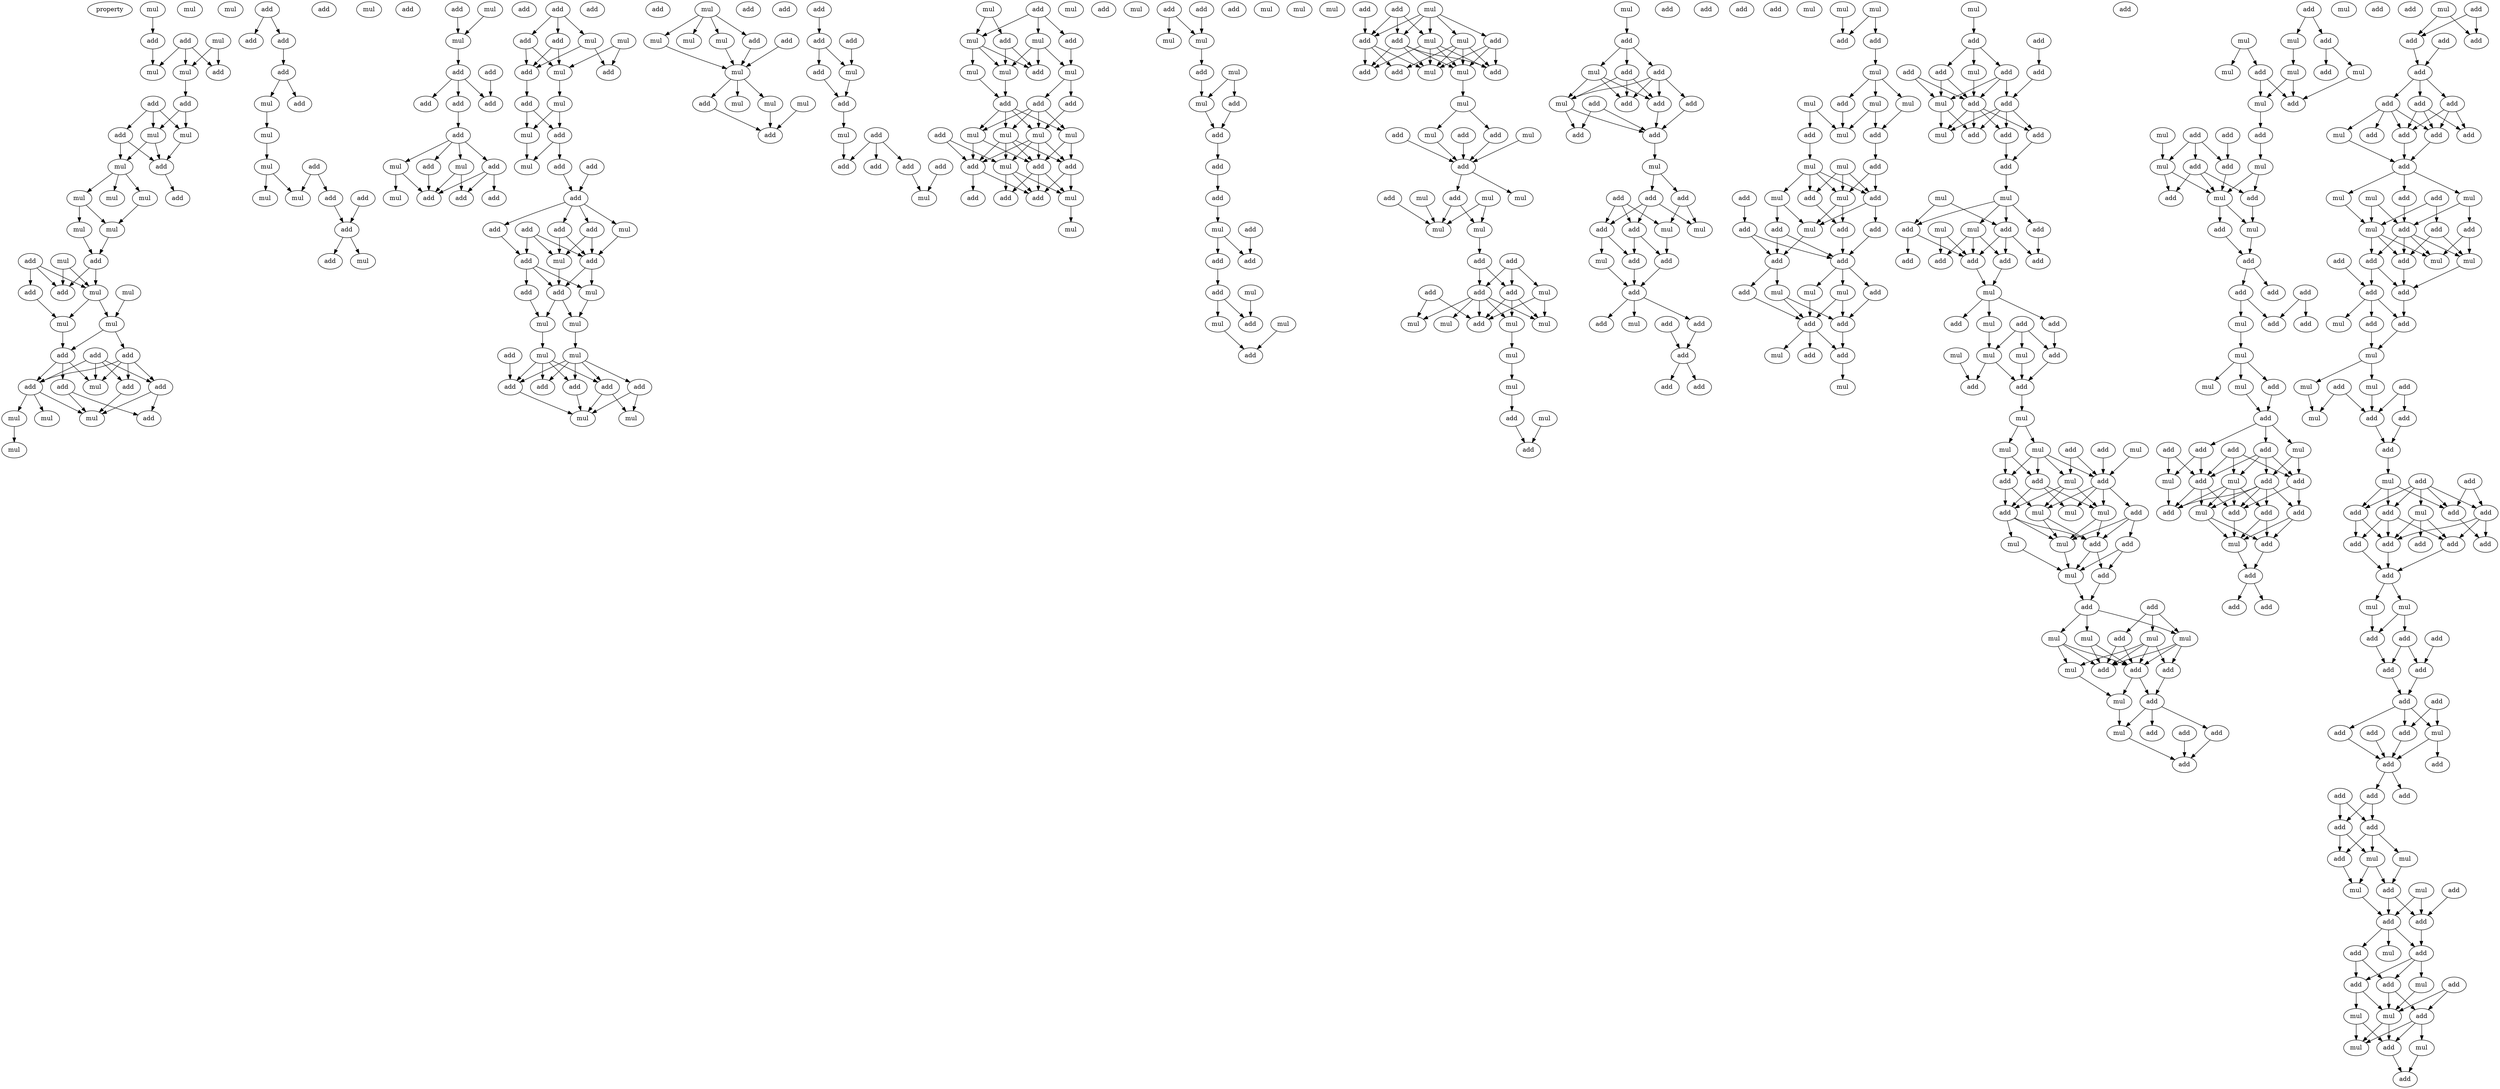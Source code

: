 digraph {
    node [fontcolor=black]
    property [mul=2,lf=1.1]
    0 [ label = mul ];
    1 [ label = mul ];
    2 [ label = add ];
    3 [ label = add ];
    4 [ label = mul ];
    5 [ label = mul ];
    6 [ label = add ];
    7 [ label = add ];
    8 [ label = add ];
    9 [ label = add ];
    10 [ label = mul ];
    11 [ label = mul ];
    12 [ label = mul ];
    13 [ label = add ];
    14 [ label = mul ];
    15 [ label = mul ];
    16 [ label = mul ];
    17 [ label = add ];
    18 [ label = mul ];
    19 [ label = mul ];
    20 [ label = mul ];
    21 [ label = mul ];
    22 [ label = add ];
    23 [ label = add ];
    24 [ label = mul ];
    25 [ label = add ];
    26 [ label = mul ];
    27 [ label = mul ];
    28 [ label = add ];
    29 [ label = mul ];
    30 [ label = mul ];
    31 [ label = add ];
    32 [ label = add ];
    33 [ label = add ];
    34 [ label = add ];
    35 [ label = add ];
    36 [ label = add ];
    37 [ label = mul ];
    38 [ label = add ];
    39 [ label = mul ];
    40 [ label = mul ];
    41 [ label = mul ];
    42 [ label = add ];
    43 [ label = mul ];
    44 [ label = add ];
    45 [ label = add ];
    46 [ label = add ];
    47 [ label = add ];
    48 [ label = add ];
    49 [ label = mul ];
    50 [ label = add ];
    51 [ label = mul ];
    52 [ label = mul ];
    53 [ label = add ];
    54 [ label = mul ];
    55 [ label = mul ];
    56 [ label = add ];
    57 [ label = add ];
    58 [ label = mul ];
    59 [ label = add ];
    60 [ label = add ];
    61 [ label = add ];
    62 [ label = add ];
    63 [ label = mul ];
    64 [ label = add ];
    65 [ label = mul ];
    66 [ label = mul ];
    67 [ label = add ];
    68 [ label = add ];
    69 [ label = add ];
    70 [ label = add ];
    71 [ label = add ];
    72 [ label = add ];
    73 [ label = mul ];
    74 [ label = mul ];
    75 [ label = add ];
    76 [ label = add ];
    77 [ label = mul ];
    78 [ label = add ];
    79 [ label = add ];
    80 [ label = add ];
    81 [ label = add ];
    82 [ label = add ];
    83 [ label = mul ];
    84 [ label = add ];
    85 [ label = mul ];
    86 [ label = mul ];
    87 [ label = add ];
    88 [ label = add ];
    89 [ label = add ];
    90 [ label = mul ];
    91 [ label = mul ];
    92 [ label = add ];
    93 [ label = add ];
    94 [ label = add ];
    95 [ label = mul ];
    96 [ label = add ];
    97 [ label = add ];
    98 [ label = add ];
    99 [ label = add ];
    100 [ label = add ];
    101 [ label = mul ];
    102 [ label = add ];
    103 [ label = mul ];
    104 [ label = add ];
    105 [ label = add ];
    106 [ label = mul ];
    107 [ label = add ];
    108 [ label = add ];
    109 [ label = mul ];
    110 [ label = mul ];
    111 [ label = add ];
    112 [ label = mul ];
    113 [ label = mul ];
    114 [ label = add ];
    115 [ label = add ];
    116 [ label = add ];
    117 [ label = add ];
    118 [ label = add ];
    119 [ label = mul ];
    120 [ label = add ];
    121 [ label = mul ];
    122 [ label = mul ];
    123 [ label = mul ];
    124 [ label = mul ];
    125 [ label = mul ];
    126 [ label = add ];
    127 [ label = add ];
    128 [ label = mul ];
    129 [ label = add ];
    130 [ label = mul ];
    131 [ label = mul ];
    132 [ label = mul ];
    133 [ label = add ];
    134 [ label = add ];
    135 [ label = add ];
    136 [ label = add ];
    137 [ label = add ];
    138 [ label = add ];
    139 [ label = add ];
    140 [ label = mul ];
    141 [ label = add ];
    142 [ label = mul ];
    143 [ label = add ];
    144 [ label = add ];
    145 [ label = add ];
    146 [ label = add ];
    147 [ label = add ];
    148 [ label = mul ];
    149 [ label = mul ];
    150 [ label = mul ];
    151 [ label = add ];
    152 [ label = add ];
    153 [ label = mul ];
    154 [ label = mul ];
    155 [ label = add ];
    156 [ label = add ];
    157 [ label = mul ];
    158 [ label = add ];
    159 [ label = mul ];
    160 [ label = mul ];
    161 [ label = add ];
    162 [ label = add ];
    163 [ label = add ];
    164 [ label = mul ];
    165 [ label = mul ];
    166 [ label = mul ];
    167 [ label = mul ];
    168 [ label = add ];
    169 [ label = add ];
    170 [ label = add ];
    171 [ label = mul ];
    172 [ label = add ];
    173 [ label = add ];
    174 [ label = add ];
    175 [ label = mul ];
    176 [ label = add ];
    177 [ label = mul ];
    178 [ label = mul ];
    179 [ label = add ];
    180 [ label = add ];
    181 [ label = mul ];
    182 [ label = mul ];
    183 [ label = add ];
    184 [ label = mul ];
    185 [ label = add ];
    186 [ label = mul ];
    187 [ label = add ];
    188 [ label = add ];
    189 [ label = mul ];
    190 [ label = add ];
    191 [ label = add ];
    192 [ label = mul ];
    193 [ label = mul ];
    194 [ label = add ];
    195 [ label = add ];
    196 [ label = add ];
    197 [ label = mul ];
    198 [ label = add ];
    199 [ label = mul ];
    200 [ label = mul ];
    201 [ label = mul ];
    202 [ label = add ];
    203 [ label = add ];
    204 [ label = mul ];
    205 [ label = add ];
    206 [ label = add ];
    207 [ label = add ];
    208 [ label = add ];
    209 [ label = add ];
    210 [ label = mul ];
    211 [ label = mul ];
    212 [ label = add ];
    213 [ label = mul ];
    214 [ label = add ];
    215 [ label = add ];
    216 [ label = mul ];
    217 [ label = mul ];
    218 [ label = add ];
    219 [ label = add ];
    220 [ label = add ];
    221 [ label = mul ];
    222 [ label = mul ];
    223 [ label = add ];
    224 [ label = mul ];
    225 [ label = mul ];
    226 [ label = add ];
    227 [ label = mul ];
    228 [ label = add ];
    229 [ label = mul ];
    230 [ label = mul ];
    231 [ label = add ];
    232 [ label = add ];
    233 [ label = add ];
    234 [ label = add ];
    235 [ label = add ];
    236 [ label = mul ];
    237 [ label = mul ];
    238 [ label = add ];
    239 [ label = mul ];
    240 [ label = mul ];
    241 [ label = mul ];
    242 [ label = mul ];
    243 [ label = mul ];
    244 [ label = add ];
    245 [ label = mul ];
    246 [ label = mul ];
    247 [ label = add ];
    248 [ label = add ];
    249 [ label = mul ];
    250 [ label = add ];
    251 [ label = add ];
    252 [ label = add ];
    253 [ label = mul ];
    254 [ label = add ];
    255 [ label = add ];
    256 [ label = add ];
    257 [ label = add ];
    258 [ label = add ];
    259 [ label = add ];
    260 [ label = mul ];
    261 [ label = add ];
    262 [ label = add ];
    263 [ label = add ];
    264 [ label = add ];
    265 [ label = mul ];
    266 [ label = add ];
    267 [ label = mul ];
    268 [ label = mul ];
    269 [ label = add ];
    270 [ label = add ];
    271 [ label = add ];
    272 [ label = mul ];
    273 [ label = add ];
    274 [ label = add ];
    275 [ label = add ];
    276 [ label = add ];
    277 [ label = add ];
    278 [ label = add ];
    279 [ label = add ];
    280 [ label = add ];
    281 [ label = add ];
    282 [ label = mul ];
    283 [ label = mul ];
    284 [ label = mul ];
    285 [ label = add ];
    286 [ label = add ];
    287 [ label = mul ];
    288 [ label = mul ];
    289 [ label = mul ];
    290 [ label = mul ];
    291 [ label = add ];
    292 [ label = mul ];
    293 [ label = add ];
    294 [ label = add ];
    295 [ label = mul ];
    296 [ label = mul ];
    297 [ label = add ];
    298 [ label = mul ];
    299 [ label = mul ];
    300 [ label = add ];
    301 [ label = add ];
    302 [ label = add ];
    303 [ label = add ];
    304 [ label = add ];
    305 [ label = add ];
    306 [ label = mul ];
    307 [ label = add ];
    308 [ label = add ];
    309 [ label = add ];
    310 [ label = add ];
    311 [ label = mul ];
    312 [ label = mul ];
    313 [ label = mul ];
    314 [ label = add ];
    315 [ label = add ];
    316 [ label = add ];
    317 [ label = add ];
    318 [ label = mul ];
    319 [ label = mul ];
    320 [ label = add ];
    321 [ label = mul ];
    322 [ label = add ];
    323 [ label = add ];
    324 [ label = mul ];
    325 [ label = add ];
    326 [ label = add ];
    327 [ label = add ];
    328 [ label = add ];
    329 [ label = add ];
    330 [ label = add ];
    331 [ label = mul ];
    332 [ label = add ];
    333 [ label = add ];
    334 [ label = add ];
    335 [ label = mul ];
    336 [ label = add ];
    337 [ label = mul ];
    338 [ label = mul ];
    339 [ label = mul ];
    340 [ label = add ];
    341 [ label = add ];
    342 [ label = mul ];
    343 [ label = add ];
    344 [ label = add ];
    345 [ label = add ];
    346 [ label = add ];
    347 [ label = add ];
    348 [ label = add ];
    349 [ label = mul ];
    350 [ label = mul ];
    351 [ label = add ];
    352 [ label = add ];
    353 [ label = add ];
    354 [ label = add ];
    355 [ label = mul ];
    356 [ label = add ];
    357 [ label = mul ];
    358 [ label = mul ];
    359 [ label = add ];
    360 [ label = add ];
    361 [ label = mul ];
    362 [ label = add ];
    363 [ label = mul ];
    364 [ label = add ];
    365 [ label = mul ];
    366 [ label = mul ];
    367 [ label = add ];
    368 [ label = add ];
    369 [ label = add ];
    370 [ label = mul ];
    371 [ label = mul ];
    372 [ label = add ];
    373 [ label = add ];
    374 [ label = mul ];
    375 [ label = mul ];
    376 [ label = add ];
    377 [ label = add ];
    378 [ label = mul ];
    379 [ label = mul ];
    380 [ label = mul ];
    381 [ label = add ];
    382 [ label = add ];
    383 [ label = add ];
    384 [ label = mul ];
    385 [ label = add ];
    386 [ label = mul ];
    387 [ label = mul ];
    388 [ label = mul ];
    389 [ label = mul ];
    390 [ label = add ];
    391 [ label = add ];
    392 [ label = add ];
    393 [ label = add ];
    394 [ label = mul ];
    395 [ label = add ];
    396 [ label = mul ];
    397 [ label = add ];
    398 [ label = add ];
    399 [ label = add ];
    400 [ label = add ];
    401 [ label = mul ];
    402 [ label = mul ];
    403 [ label = add ];
    404 [ label = mul ];
    405 [ label = mul ];
    406 [ label = mul ];
    407 [ label = add ];
    408 [ label = add ];
    409 [ label = add ];
    410 [ label = mul ];
    411 [ label = add ];
    412 [ label = add ];
    413 [ label = add ];
    414 [ label = mul ];
    415 [ label = add ];
    416 [ label = mul ];
    417 [ label = mul ];
    418 [ label = add ];
    419 [ label = mul ];
    420 [ label = add ];
    421 [ label = add ];
    422 [ label = add ];
    423 [ label = mul ];
    424 [ label = add ];
    425 [ label = add ];
    426 [ label = add ];
    427 [ label = mul ];
    428 [ label = add ];
    429 [ label = mul ];
    430 [ label = add ];
    431 [ label = add ];
    432 [ label = mul ];
    433 [ label = add ];
    434 [ label = mul ];
    435 [ label = add ];
    436 [ label = mul ];
    437 [ label = add ];
    438 [ label = add ];
    439 [ label = add ];
    440 [ label = add ];
    441 [ label = add ];
    442 [ label = add ];
    443 [ label = mul ];
    444 [ label = mul ];
    445 [ label = add ];
    446 [ label = add ];
    447 [ label = mul ];
    448 [ label = add ];
    449 [ label = add ];
    450 [ label = add ];
    451 [ label = add ];
    452 [ label = mul ];
    453 [ label = add ];
    454 [ label = mul ];
    455 [ label = add ];
    456 [ label = add ];
    457 [ label = add ];
    458 [ label = add ];
    459 [ label = mul ];
    460 [ label = add ];
    461 [ label = add ];
    462 [ label = add ];
    463 [ label = add ];
    464 [ label = add ];
    465 [ label = add ];
    466 [ label = add ];
    467 [ label = add ];
    468 [ label = mul ];
    469 [ label = add ];
    470 [ label = add ];
    471 [ label = add ];
    472 [ label = add ];
    473 [ label = add ];
    474 [ label = add ];
    475 [ label = mul ];
    476 [ label = add ];
    477 [ label = mul ];
    478 [ label = mul ];
    479 [ label = add ];
    480 [ label = mul ];
    481 [ label = add ];
    482 [ label = add ];
    483 [ label = add ];
    484 [ label = mul ];
    485 [ label = add ];
    486 [ label = mul ];
    487 [ label = add ];
    488 [ label = add ];
    489 [ label = add ];
    490 [ label = add ];
    491 [ label = add ];
    492 [ label = mul ];
    493 [ label = mul ];
    494 [ label = mul ];
    495 [ label = add ];
    496 [ label = mul ];
    497 [ label = add ];
    498 [ label = add ];
    499 [ label = mul ];
    500 [ label = add ];
    501 [ label = add ];
    502 [ label = add ];
    503 [ label = add ];
    504 [ label = mul ];
    505 [ label = add ];
    506 [ label = mul ];
    507 [ label = add ];
    508 [ label = add ];
    509 [ label = add ];
    510 [ label = add ];
    511 [ label = add ];
    512 [ label = add ];
    513 [ label = add ];
    514 [ label = add ];
    515 [ label = add ];
    516 [ label = mul ];
    517 [ label = mul ];
    518 [ label = add ];
    519 [ label = add ];
    520 [ label = add ];
    521 [ label = add ];
    522 [ label = add ];
    523 [ label = add ];
    524 [ label = add ];
    525 [ label = add ];
    526 [ label = add ];
    527 [ label = add ];
    528 [ label = mul ];
    529 [ label = add ];
    530 [ label = add ];
    531 [ label = add ];
    532 [ label = add ];
    533 [ label = add ];
    534 [ label = add ];
    535 [ label = add ];
    536 [ label = mul ];
    537 [ label = add ];
    538 [ label = mul ];
    539 [ label = mul ];
    540 [ label = add ];
    541 [ label = mul ];
    542 [ label = add ];
    543 [ label = add ];
    544 [ label = add ];
    545 [ label = add ];
    546 [ label = add ];
    547 [ label = mul ];
    548 [ label = add ];
    549 [ label = mul ];
    550 [ label = add ];
    551 [ label = add ];
    552 [ label = mul ];
    553 [ label = add ];
    554 [ label = mul ];
    555 [ label = mul ];
    556 [ label = add ];
    557 [ label = mul ];
    558 [ label = add ];
    0 -> 3 [ name = 0 ];
    1 -> 4 [ name = 1 ];
    1 -> 6 [ name = 2 ];
    2 -> 4 [ name = 3 ];
    2 -> 5 [ name = 4 ];
    2 -> 6 [ name = 5 ];
    3 -> 5 [ name = 6 ];
    4 -> 7 [ name = 7 ];
    7 -> 10 [ name = 8 ];
    7 -> 11 [ name = 9 ];
    8 -> 9 [ name = 10 ];
    8 -> 10 [ name = 11 ];
    8 -> 11 [ name = 12 ];
    9 -> 13 [ name = 13 ];
    9 -> 14 [ name = 14 ];
    10 -> 13 [ name = 15 ];
    11 -> 13 [ name = 16 ];
    11 -> 14 [ name = 17 ];
    13 -> 17 [ name = 18 ];
    14 -> 16 [ name = 19 ];
    14 -> 18 [ name = 20 ];
    14 -> 19 [ name = 21 ];
    16 -> 20 [ name = 22 ];
    19 -> 20 [ name = 23 ];
    19 -> 21 [ name = 24 ];
    20 -> 23 [ name = 25 ];
    21 -> 23 [ name = 26 ];
    22 -> 25 [ name = 27 ];
    22 -> 27 [ name = 28 ];
    22 -> 28 [ name = 29 ];
    23 -> 25 [ name = 30 ];
    23 -> 27 [ name = 31 ];
    24 -> 25 [ name = 32 ];
    24 -> 27 [ name = 33 ];
    26 -> 29 [ name = 34 ];
    27 -> 29 [ name = 35 ];
    27 -> 30 [ name = 36 ];
    28 -> 30 [ name = 37 ];
    29 -> 32 [ name = 38 ];
    29 -> 33 [ name = 39 ];
    30 -> 32 [ name = 40 ];
    31 -> 35 [ name = 41 ];
    31 -> 36 [ name = 42 ];
    31 -> 37 [ name = 43 ];
    31 -> 38 [ name = 44 ];
    32 -> 34 [ name = 45 ];
    32 -> 36 [ name = 46 ];
    32 -> 37 [ name = 47 ];
    33 -> 35 [ name = 48 ];
    33 -> 36 [ name = 49 ];
    33 -> 37 [ name = 50 ];
    33 -> 38 [ name = 51 ];
    34 -> 40 [ name = 52 ];
    34 -> 42 [ name = 53 ];
    35 -> 40 [ name = 54 ];
    35 -> 42 [ name = 55 ];
    36 -> 39 [ name = 56 ];
    36 -> 40 [ name = 57 ];
    36 -> 41 [ name = 58 ];
    38 -> 40 [ name = 59 ];
    41 -> 43 [ name = 60 ];
    44 -> 45 [ name = 61 ];
    44 -> 46 [ name = 62 ];
    46 -> 47 [ name = 63 ];
    47 -> 49 [ name = 64 ];
    47 -> 50 [ name = 65 ];
    49 -> 51 [ name = 66 ];
    51 -> 54 [ name = 67 ];
    53 -> 55 [ name = 68 ];
    53 -> 57 [ name = 69 ];
    54 -> 55 [ name = 70 ];
    54 -> 58 [ name = 71 ];
    57 -> 60 [ name = 72 ];
    59 -> 60 [ name = 73 ];
    60 -> 61 [ name = 74 ];
    60 -> 65 [ name = 75 ];
    62 -> 66 [ name = 76 ];
    63 -> 66 [ name = 77 ];
    66 -> 67 [ name = 78 ];
    67 -> 69 [ name = 79 ];
    67 -> 70 [ name = 80 ];
    67 -> 71 [ name = 81 ];
    68 -> 70 [ name = 82 ];
    69 -> 72 [ name = 83 ];
    72 -> 73 [ name = 84 ];
    72 -> 74 [ name = 85 ];
    72 -> 75 [ name = 86 ];
    72 -> 76 [ name = 87 ];
    73 -> 77 [ name = 88 ];
    73 -> 78 [ name = 89 ];
    74 -> 78 [ name = 90 ];
    74 -> 79 [ name = 91 ];
    75 -> 78 [ name = 92 ];
    75 -> 79 [ name = 93 ];
    75 -> 80 [ name = 94 ];
    76 -> 78 [ name = 95 ];
    81 -> 82 [ name = 96 ];
    81 -> 84 [ name = 97 ];
    81 -> 85 [ name = 98 ];
    82 -> 86 [ name = 99 ];
    82 -> 88 [ name = 100 ];
    83 -> 86 [ name = 101 ];
    83 -> 87 [ name = 102 ];
    84 -> 86 [ name = 103 ];
    84 -> 88 [ name = 104 ];
    85 -> 87 [ name = 105 ];
    85 -> 88 [ name = 106 ];
    86 -> 90 [ name = 107 ];
    88 -> 89 [ name = 108 ];
    89 -> 91 [ name = 109 ];
    89 -> 92 [ name = 110 ];
    90 -> 91 [ name = 111 ];
    90 -> 92 [ name = 112 ];
    91 -> 95 [ name = 113 ];
    92 -> 93 [ name = 114 ];
    92 -> 95 [ name = 115 ];
    93 -> 97 [ name = 116 ];
    96 -> 97 [ name = 117 ];
    97 -> 99 [ name = 118 ];
    97 -> 100 [ name = 119 ];
    97 -> 101 [ name = 120 ];
    97 -> 102 [ name = 121 ];
    98 -> 103 [ name = 122 ];
    98 -> 104 [ name = 123 ];
    98 -> 105 [ name = 124 ];
    99 -> 103 [ name = 125 ];
    99 -> 104 [ name = 126 ];
    100 -> 103 [ name = 127 ];
    100 -> 104 [ name = 128 ];
    101 -> 104 [ name = 129 ];
    102 -> 105 [ name = 130 ];
    103 -> 108 [ name = 131 ];
    104 -> 106 [ name = 132 ];
    104 -> 108 [ name = 133 ];
    105 -> 106 [ name = 134 ];
    105 -> 107 [ name = 135 ];
    105 -> 108 [ name = 136 ];
    106 -> 110 [ name = 137 ];
    107 -> 109 [ name = 138 ];
    108 -> 109 [ name = 139 ];
    108 -> 110 [ name = 140 ];
    109 -> 113 [ name = 141 ];
    110 -> 112 [ name = 142 ];
    111 -> 115 [ name = 143 ];
    112 -> 114 [ name = 144 ];
    112 -> 115 [ name = 145 ];
    112 -> 116 [ name = 146 ];
    112 -> 117 [ name = 147 ];
    112 -> 118 [ name = 148 ];
    113 -> 114 [ name = 149 ];
    113 -> 115 [ name = 150 ];
    113 -> 117 [ name = 151 ];
    113 -> 118 [ name = 152 ];
    114 -> 119 [ name = 153 ];
    114 -> 121 [ name = 154 ];
    115 -> 121 [ name = 155 ];
    116 -> 119 [ name = 156 ];
    116 -> 121 [ name = 157 ];
    117 -> 121 [ name = 158 ];
    122 -> 123 [ name = 159 ];
    122 -> 124 [ name = 160 ];
    122 -> 125 [ name = 161 ];
    122 -> 127 [ name = 162 ];
    123 -> 128 [ name = 163 ];
    125 -> 128 [ name = 164 ];
    126 -> 128 [ name = 165 ];
    127 -> 128 [ name = 166 ];
    128 -> 129 [ name = 167 ];
    128 -> 131 [ name = 168 ];
    128 -> 132 [ name = 169 ];
    129 -> 134 [ name = 170 ];
    130 -> 134 [ name = 171 ];
    132 -> 134 [ name = 172 ];
    136 -> 137 [ name = 173 ];
    137 -> 139 [ name = 174 ];
    137 -> 140 [ name = 175 ];
    138 -> 140 [ name = 176 ];
    139 -> 141 [ name = 177 ];
    140 -> 141 [ name = 178 ];
    141 -> 142 [ name = 179 ];
    142 -> 146 [ name = 180 ];
    143 -> 144 [ name = 181 ];
    143 -> 146 [ name = 182 ];
    143 -> 147 [ name = 183 ];
    145 -> 148 [ name = 184 ];
    147 -> 148 [ name = 185 ];
    149 -> 154 [ name = 186 ];
    149 -> 156 [ name = 187 ];
    152 -> 153 [ name = 188 ];
    152 -> 154 [ name = 189 ];
    152 -> 155 [ name = 190 ];
    153 -> 157 [ name = 191 ];
    153 -> 158 [ name = 192 ];
    153 -> 160 [ name = 193 ];
    154 -> 157 [ name = 194 ];
    154 -> 158 [ name = 195 ];
    154 -> 159 [ name = 196 ];
    155 -> 160 [ name = 197 ];
    156 -> 157 [ name = 198 ];
    156 -> 158 [ name = 199 ];
    157 -> 163 [ name = 200 ];
    159 -> 163 [ name = 201 ];
    160 -> 161 [ name = 202 ];
    160 -> 162 [ name = 203 ];
    161 -> 167 [ name = 204 ];
    162 -> 164 [ name = 205 ];
    162 -> 165 [ name = 206 ];
    162 -> 166 [ name = 207 ];
    162 -> 167 [ name = 208 ];
    163 -> 164 [ name = 209 ];
    163 -> 165 [ name = 210 ];
    163 -> 166 [ name = 211 ];
    163 -> 167 [ name = 212 ];
    164 -> 169 [ name = 213 ];
    164 -> 172 [ name = 214 ];
    165 -> 169 [ name = 215 ];
    165 -> 170 [ name = 216 ];
    165 -> 171 [ name = 217 ];
    165 -> 172 [ name = 218 ];
    166 -> 170 [ name = 219 ];
    166 -> 172 [ name = 220 ];
    167 -> 169 [ name = 221 ];
    167 -> 170 [ name = 222 ];
    167 -> 171 [ name = 223 ];
    167 -> 172 [ name = 224 ];
    168 -> 170 [ name = 225 ];
    168 -> 171 [ name = 226 ];
    169 -> 173 [ name = 227 ];
    169 -> 175 [ name = 228 ];
    170 -> 173 [ name = 229 ];
    170 -> 174 [ name = 230 ];
    171 -> 173 [ name = 231 ];
    171 -> 175 [ name = 232 ];
    171 -> 176 [ name = 233 ];
    172 -> 173 [ name = 234 ];
    172 -> 175 [ name = 235 ];
    172 -> 176 [ name = 236 ];
    175 -> 177 [ name = 237 ];
    179 -> 181 [ name = 238 ];
    179 -> 182 [ name = 239 ];
    180 -> 182 [ name = 240 ];
    182 -> 183 [ name = 241 ];
    183 -> 186 [ name = 242 ];
    184 -> 185 [ name = 243 ];
    184 -> 186 [ name = 244 ];
    185 -> 187 [ name = 245 ];
    186 -> 187 [ name = 246 ];
    187 -> 190 [ name = 247 ];
    190 -> 191 [ name = 248 ];
    191 -> 192 [ name = 249 ];
    192 -> 195 [ name = 250 ];
    192 -> 196 [ name = 251 ];
    194 -> 196 [ name = 252 ];
    195 -> 198 [ name = 253 ];
    197 -> 202 [ name = 254 ];
    198 -> 200 [ name = 255 ];
    198 -> 202 [ name = 256 ];
    199 -> 203 [ name = 257 ];
    200 -> 203 [ name = 258 ];
    204 -> 207 [ name = 259 ];
    204 -> 208 [ name = 260 ];
    204 -> 209 [ name = 261 ];
    204 -> 210 [ name = 262 ];
    204 -> 211 [ name = 263 ];
    205 -> 207 [ name = 264 ];
    205 -> 208 [ name = 265 ];
    205 -> 210 [ name = 266 ];
    206 -> 208 [ name = 267 ];
    207 -> 212 [ name = 268 ];
    207 -> 213 [ name = 269 ];
    207 -> 214 [ name = 270 ];
    207 -> 216 [ name = 271 ];
    208 -> 212 [ name = 272 ];
    208 -> 215 [ name = 273 ];
    208 -> 216 [ name = 274 ];
    209 -> 213 [ name = 275 ];
    209 -> 214 [ name = 276 ];
    209 -> 216 [ name = 277 ];
    210 -> 212 [ name = 278 ];
    210 -> 213 [ name = 279 ];
    210 -> 214 [ name = 280 ];
    210 -> 216 [ name = 281 ];
    211 -> 213 [ name = 282 ];
    211 -> 214 [ name = 283 ];
    211 -> 215 [ name = 284 ];
    211 -> 216 [ name = 285 ];
    213 -> 217 [ name = 286 ];
    217 -> 219 [ name = 287 ];
    217 -> 221 [ name = 288 ];
    218 -> 223 [ name = 289 ];
    219 -> 223 [ name = 290 ];
    220 -> 223 [ name = 291 ];
    221 -> 223 [ name = 292 ];
    222 -> 223 [ name = 293 ];
    223 -> 227 [ name = 294 ];
    223 -> 228 [ name = 295 ];
    224 -> 229 [ name = 296 ];
    224 -> 230 [ name = 297 ];
    225 -> 229 [ name = 298 ];
    226 -> 229 [ name = 299 ];
    228 -> 229 [ name = 300 ];
    228 -> 230 [ name = 301 ];
    230 -> 232 [ name = 302 ];
    231 -> 233 [ name = 303 ];
    231 -> 235 [ name = 304 ];
    231 -> 236 [ name = 305 ];
    232 -> 233 [ name = 306 ];
    232 -> 235 [ name = 307 ];
    233 -> 238 [ name = 308 ];
    233 -> 240 [ name = 309 ];
    233 -> 241 [ name = 310 ];
    234 -> 238 [ name = 311 ];
    234 -> 239 [ name = 312 ];
    235 -> 237 [ name = 313 ];
    235 -> 238 [ name = 314 ];
    235 -> 239 [ name = 315 ];
    235 -> 240 [ name = 316 ];
    235 -> 241 [ name = 317 ];
    236 -> 238 [ name = 318 ];
    236 -> 241 [ name = 319 ];
    240 -> 242 [ name = 320 ];
    242 -> 243 [ name = 321 ];
    243 -> 244 [ name = 322 ];
    244 -> 247 [ name = 323 ];
    245 -> 247 [ name = 324 ];
    246 -> 248 [ name = 325 ];
    248 -> 249 [ name = 326 ];
    248 -> 250 [ name = 327 ];
    248 -> 251 [ name = 328 ];
    249 -> 253 [ name = 329 ];
    249 -> 254 [ name = 330 ];
    249 -> 256 [ name = 331 ];
    250 -> 253 [ name = 332 ];
    250 -> 254 [ name = 333 ];
    250 -> 255 [ name = 334 ];
    250 -> 256 [ name = 335 ];
    251 -> 253 [ name = 336 ];
    251 -> 254 [ name = 337 ];
    251 -> 256 [ name = 338 ];
    253 -> 258 [ name = 339 ];
    253 -> 259 [ name = 340 ];
    255 -> 258 [ name = 341 ];
    256 -> 258 [ name = 342 ];
    257 -> 258 [ name = 343 ];
    257 -> 259 [ name = 344 ];
    258 -> 260 [ name = 345 ];
    260 -> 262 [ name = 346 ];
    260 -> 263 [ name = 347 ];
    261 -> 264 [ name = 348 ];
    261 -> 266 [ name = 349 ];
    261 -> 267 [ name = 350 ];
    262 -> 264 [ name = 351 ];
    262 -> 265 [ name = 352 ];
    262 -> 266 [ name = 353 ];
    263 -> 265 [ name = 354 ];
    263 -> 267 [ name = 355 ];
    264 -> 268 [ name = 356 ];
    264 -> 269 [ name = 357 ];
    266 -> 269 [ name = 358 ];
    266 -> 270 [ name = 359 ];
    267 -> 270 [ name = 360 ];
    268 -> 271 [ name = 361 ];
    269 -> 271 [ name = 362 ];
    270 -> 271 [ name = 363 ];
    271 -> 272 [ name = 364 ];
    271 -> 273 [ name = 365 ];
    271 -> 274 [ name = 366 ];
    273 -> 276 [ name = 367 ];
    275 -> 276 [ name = 368 ];
    276 -> 279 [ name = 369 ];
    276 -> 280 [ name = 370 ];
    283 -> 285 [ name = 371 ];
    284 -> 285 [ name = 372 ];
    284 -> 286 [ name = 373 ];
    286 -> 287 [ name = 374 ];
    287 -> 288 [ name = 375 ];
    287 -> 290 [ name = 376 ];
    287 -> 291 [ name = 377 ];
    288 -> 294 [ name = 378 ];
    289 -> 292 [ name = 379 ];
    289 -> 293 [ name = 380 ];
    290 -> 292 [ name = 381 ];
    290 -> 294 [ name = 382 ];
    291 -> 292 [ name = 383 ];
    293 -> 296 [ name = 384 ];
    294 -> 297 [ name = 385 ];
    295 -> 299 [ name = 386 ];
    295 -> 300 [ name = 387 ];
    295 -> 301 [ name = 388 ];
    296 -> 298 [ name = 389 ];
    296 -> 299 [ name = 390 ];
    296 -> 300 [ name = 391 ];
    296 -> 301 [ name = 392 ];
    297 -> 299 [ name = 393 ];
    297 -> 300 [ name = 394 ];
    298 -> 306 [ name = 395 ];
    298 -> 307 [ name = 396 ];
    299 -> 305 [ name = 397 ];
    299 -> 306 [ name = 398 ];
    300 -> 303 [ name = 399 ];
    300 -> 306 [ name = 400 ];
    301 -> 305 [ name = 401 ];
    302 -> 304 [ name = 402 ];
    303 -> 309 [ name = 403 ];
    304 -> 308 [ name = 404 ];
    304 -> 309 [ name = 405 ];
    305 -> 309 [ name = 406 ];
    306 -> 308 [ name = 407 ];
    307 -> 308 [ name = 408 ];
    307 -> 309 [ name = 409 ];
    308 -> 310 [ name = 410 ];
    308 -> 311 [ name = 411 ];
    309 -> 312 [ name = 412 ];
    309 -> 313 [ name = 413 ];
    309 -> 314 [ name = 414 ];
    310 -> 316 [ name = 415 ];
    311 -> 315 [ name = 416 ];
    311 -> 316 [ name = 417 ];
    312 -> 316 [ name = 418 ];
    313 -> 315 [ name = 419 ];
    313 -> 316 [ name = 420 ];
    314 -> 315 [ name = 421 ];
    315 -> 320 [ name = 422 ];
    316 -> 317 [ name = 423 ];
    316 -> 319 [ name = 424 ];
    316 -> 320 [ name = 425 ];
    318 -> 322 [ name = 426 ];
    320 -> 321 [ name = 427 ];
    322 -> 324 [ name = 428 ];
    322 -> 325 [ name = 429 ];
    322 -> 326 [ name = 430 ];
    323 -> 327 [ name = 431 ];
    324 -> 330 [ name = 432 ];
    325 -> 329 [ name = 433 ];
    325 -> 330 [ name = 434 ];
    325 -> 331 [ name = 435 ];
    326 -> 330 [ name = 436 ];
    326 -> 331 [ name = 437 ];
    327 -> 329 [ name = 438 ];
    328 -> 330 [ name = 439 ];
    328 -> 331 [ name = 440 ];
    329 -> 332 [ name = 441 ];
    329 -> 333 [ name = 442 ];
    329 -> 334 [ name = 443 ];
    329 -> 335 [ name = 444 ];
    330 -> 332 [ name = 445 ];
    330 -> 333 [ name = 446 ];
    330 -> 334 [ name = 447 ];
    330 -> 335 [ name = 448 ];
    331 -> 333 [ name = 449 ];
    331 -> 335 [ name = 450 ];
    332 -> 336 [ name = 451 ];
    334 -> 336 [ name = 452 ];
    336 -> 338 [ name = 453 ];
    337 -> 340 [ name = 454 ];
    337 -> 343 [ name = 455 ];
    338 -> 340 [ name = 456 ];
    338 -> 341 [ name = 457 ];
    338 -> 342 [ name = 458 ];
    338 -> 343 [ name = 459 ];
    339 -> 345 [ name = 460 ];
    339 -> 346 [ name = 461 ];
    340 -> 344 [ name = 462 ];
    340 -> 345 [ name = 463 ];
    341 -> 348 [ name = 464 ];
    342 -> 345 [ name = 465 ];
    342 -> 346 [ name = 466 ];
    342 -> 347 [ name = 467 ];
    343 -> 345 [ name = 468 ];
    343 -> 347 [ name = 469 ];
    343 -> 348 [ name = 470 ];
    345 -> 349 [ name = 471 ];
    347 -> 349 [ name = 472 ];
    349 -> 350 [ name = 473 ];
    349 -> 351 [ name = 474 ];
    349 -> 353 [ name = 475 ];
    350 -> 357 [ name = 476 ];
    351 -> 356 [ name = 477 ];
    352 -> 356 [ name = 478 ];
    352 -> 357 [ name = 479 ];
    352 -> 358 [ name = 480 ];
    355 -> 359 [ name = 481 ];
    356 -> 360 [ name = 482 ];
    357 -> 359 [ name = 483 ];
    357 -> 360 [ name = 484 ];
    358 -> 360 [ name = 485 ];
    360 -> 361 [ name = 486 ];
    361 -> 365 [ name = 487 ];
    361 -> 366 [ name = 488 ];
    362 -> 369 [ name = 489 ];
    362 -> 370 [ name = 490 ];
    363 -> 369 [ name = 491 ];
    364 -> 369 [ name = 492 ];
    365 -> 367 [ name = 493 ];
    365 -> 368 [ name = 494 ];
    366 -> 367 [ name = 495 ];
    366 -> 368 [ name = 496 ];
    366 -> 369 [ name = 497 ];
    366 -> 370 [ name = 498 ];
    367 -> 372 [ name = 499 ];
    367 -> 375 [ name = 500 ];
    368 -> 371 [ name = 501 ];
    368 -> 372 [ name = 502 ];
    368 -> 374 [ name = 503 ];
    369 -> 371 [ name = 504 ];
    369 -> 373 [ name = 505 ];
    369 -> 374 [ name = 506 ];
    369 -> 375 [ name = 507 ];
    370 -> 372 [ name = 508 ];
    370 -> 374 [ name = 509 ];
    370 -> 375 [ name = 510 ];
    372 -> 376 [ name = 511 ];
    372 -> 378 [ name = 512 ];
    372 -> 379 [ name = 513 ];
    373 -> 376 [ name = 514 ];
    373 -> 377 [ name = 515 ];
    373 -> 378 [ name = 516 ];
    374 -> 376 [ name = 517 ];
    374 -> 378 [ name = 518 ];
    375 -> 376 [ name = 519 ];
    375 -> 378 [ name = 520 ];
    376 -> 380 [ name = 521 ];
    376 -> 381 [ name = 522 ];
    377 -> 380 [ name = 523 ];
    377 -> 381 [ name = 524 ];
    378 -> 380 [ name = 525 ];
    379 -> 380 [ name = 526 ];
    380 -> 382 [ name = 527 ];
    381 -> 382 [ name = 528 ];
    382 -> 384 [ name = 529 ];
    382 -> 387 [ name = 530 ];
    382 -> 388 [ name = 531 ];
    383 -> 384 [ name = 532 ];
    383 -> 385 [ name = 533 ];
    383 -> 386 [ name = 534 ];
    384 -> 390 [ name = 535 ];
    384 -> 391 [ name = 536 ];
    384 -> 392 [ name = 537 ];
    385 -> 390 [ name = 538 ];
    385 -> 391 [ name = 539 ];
    386 -> 389 [ name = 540 ];
    386 -> 390 [ name = 541 ];
    386 -> 391 [ name = 542 ];
    386 -> 392 [ name = 543 ];
    387 -> 390 [ name = 544 ];
    387 -> 391 [ name = 545 ];
    388 -> 389 [ name = 546 ];
    388 -> 390 [ name = 547 ];
    388 -> 391 [ name = 548 ];
    389 -> 394 [ name = 549 ];
    391 -> 393 [ name = 550 ];
    391 -> 394 [ name = 551 ];
    392 -> 393 [ name = 552 ];
    393 -> 395 [ name = 553 ];
    393 -> 396 [ name = 554 ];
    393 -> 398 [ name = 555 ];
    394 -> 396 [ name = 556 ];
    396 -> 399 [ name = 557 ];
    397 -> 399 [ name = 558 ];
    398 -> 399 [ name = 559 ];
    400 -> 402 [ name = 560 ];
    400 -> 403 [ name = 561 ];
    401 -> 405 [ name = 562 ];
    401 -> 407 [ name = 563 ];
    402 -> 404 [ name = 564 ];
    403 -> 406 [ name = 565 ];
    403 -> 408 [ name = 566 ];
    404 -> 409 [ name = 567 ];
    404 -> 410 [ name = 568 ];
    406 -> 409 [ name = 569 ];
    407 -> 409 [ name = 570 ];
    407 -> 410 [ name = 571 ];
    410 -> 413 [ name = 572 ];
    411 -> 415 [ name = 573 ];
    412 -> 415 [ name = 574 ];
    412 -> 416 [ name = 575 ];
    412 -> 418 [ name = 576 ];
    413 -> 417 [ name = 577 ];
    414 -> 416 [ name = 578 ];
    415 -> 419 [ name = 579 ];
    416 -> 419 [ name = 580 ];
    416 -> 420 [ name = 581 ];
    417 -> 419 [ name = 582 ];
    417 -> 421 [ name = 583 ];
    418 -> 419 [ name = 584 ];
    418 -> 420 [ name = 585 ];
    418 -> 421 [ name = 586 ];
    419 -> 422 [ name = 587 ];
    419 -> 423 [ name = 588 ];
    421 -> 423 [ name = 589 ];
    422 -> 424 [ name = 590 ];
    423 -> 424 [ name = 591 ];
    424 -> 425 [ name = 592 ];
    424 -> 428 [ name = 593 ];
    426 -> 430 [ name = 594 ];
    426 -> 431 [ name = 595 ];
    428 -> 429 [ name = 596 ];
    428 -> 430 [ name = 597 ];
    429 -> 432 [ name = 598 ];
    432 -> 434 [ name = 599 ];
    432 -> 435 [ name = 600 ];
    432 -> 436 [ name = 601 ];
    435 -> 438 [ name = 602 ];
    436 -> 438 [ name = 603 ];
    438 -> 439 [ name = 604 ];
    438 -> 441 [ name = 605 ];
    438 -> 443 [ name = 606 ];
    439 -> 444 [ name = 607 ];
    439 -> 445 [ name = 608 ];
    439 -> 446 [ name = 609 ];
    439 -> 448 [ name = 610 ];
    440 -> 444 [ name = 611 ];
    440 -> 445 [ name = 612 ];
    440 -> 448 [ name = 613 ];
    441 -> 447 [ name = 614 ];
    441 -> 448 [ name = 615 ];
    442 -> 447 [ name = 616 ];
    442 -> 448 [ name = 617 ];
    443 -> 445 [ name = 618 ];
    443 -> 446 [ name = 619 ];
    444 -> 449 [ name = 620 ];
    444 -> 450 [ name = 621 ];
    444 -> 451 [ name = 622 ];
    444 -> 452 [ name = 623 ];
    445 -> 451 [ name = 624 ];
    445 -> 453 [ name = 625 ];
    446 -> 449 [ name = 626 ];
    446 -> 450 [ name = 627 ];
    446 -> 451 [ name = 628 ];
    446 -> 452 [ name = 629 ];
    446 -> 453 [ name = 630 ];
    447 -> 449 [ name = 631 ];
    448 -> 449 [ name = 632 ];
    448 -> 451 [ name = 633 ];
    448 -> 452 [ name = 634 ];
    450 -> 454 [ name = 635 ];
    450 -> 455 [ name = 636 ];
    451 -> 454 [ name = 637 ];
    452 -> 454 [ name = 638 ];
    452 -> 455 [ name = 639 ];
    453 -> 454 [ name = 640 ];
    453 -> 455 [ name = 641 ];
    454 -> 456 [ name = 642 ];
    455 -> 456 [ name = 643 ];
    456 -> 457 [ name = 644 ];
    456 -> 458 [ name = 645 ];
    459 -> 461 [ name = 646 ];
    459 -> 463 [ name = 647 ];
    460 -> 461 [ name = 648 ];
    460 -> 463 [ name = 649 ];
    461 -> 464 [ name = 650 ];
    462 -> 464 [ name = 651 ];
    464 -> 465 [ name = 652 ];
    464 -> 466 [ name = 653 ];
    464 -> 467 [ name = 654 ];
    465 -> 468 [ name = 655 ];
    465 -> 469 [ name = 656 ];
    465 -> 470 [ name = 657 ];
    465 -> 472 [ name = 658 ];
    466 -> 469 [ name = 659 ];
    466 -> 470 [ name = 660 ];
    466 -> 471 [ name = 661 ];
    467 -> 469 [ name = 662 ];
    467 -> 470 [ name = 663 ];
    467 -> 471 [ name = 664 ];
    468 -> 473 [ name = 665 ];
    469 -> 473 [ name = 666 ];
    470 -> 473 [ name = 667 ];
    473 -> 474 [ name = 668 ];
    473 -> 475 [ name = 669 ];
    473 -> 477 [ name = 670 ];
    474 -> 482 [ name = 671 ];
    475 -> 481 [ name = 672 ];
    475 -> 482 [ name = 673 ];
    476 -> 479 [ name = 674 ];
    476 -> 480 [ name = 675 ];
    477 -> 480 [ name = 676 ];
    478 -> 480 [ name = 677 ];
    478 -> 482 [ name = 678 ];
    479 -> 485 [ name = 679 ];
    479 -> 486 [ name = 680 ];
    480 -> 484 [ name = 681 ];
    480 -> 485 [ name = 682 ];
    480 -> 487 [ name = 683 ];
    481 -> 484 [ name = 684 ];
    481 -> 486 [ name = 685 ];
    482 -> 484 [ name = 686 ];
    482 -> 485 [ name = 687 ];
    482 -> 486 [ name = 688 ];
    482 -> 487 [ name = 689 ];
    483 -> 489 [ name = 690 ];
    485 -> 488 [ name = 691 ];
    486 -> 488 [ name = 692 ];
    487 -> 488 [ name = 693 ];
    487 -> 489 [ name = 694 ];
    488 -> 491 [ name = 695 ];
    489 -> 490 [ name = 696 ];
    489 -> 491 [ name = 697 ];
    489 -> 492 [ name = 698 ];
    490 -> 493 [ name = 699 ];
    491 -> 493 [ name = 700 ];
    493 -> 494 [ name = 701 ];
    493 -> 496 [ name = 702 ];
    494 -> 499 [ name = 703 ];
    495 -> 498 [ name = 704 ];
    495 -> 500 [ name = 705 ];
    496 -> 498 [ name = 706 ];
    497 -> 498 [ name = 707 ];
    497 -> 499 [ name = 708 ];
    498 -> 501 [ name = 709 ];
    500 -> 501 [ name = 710 ];
    501 -> 504 [ name = 711 ];
    502 -> 508 [ name = 712 ];
    502 -> 509 [ name = 713 ];
    503 -> 505 [ name = 714 ];
    503 -> 506 [ name = 715 ];
    503 -> 507 [ name = 716 ];
    503 -> 508 [ name = 717 ];
    503 -> 509 [ name = 718 ];
    504 -> 505 [ name = 719 ];
    504 -> 507 [ name = 720 ];
    504 -> 509 [ name = 721 ];
    505 -> 510 [ name = 722 ];
    505 -> 511 [ name = 723 ];
    506 -> 511 [ name = 724 ];
    506 -> 512 [ name = 725 ];
    506 -> 513 [ name = 726 ];
    507 -> 510 [ name = 727 ];
    507 -> 511 [ name = 728 ];
    507 -> 512 [ name = 729 ];
    508 -> 511 [ name = 730 ];
    508 -> 512 [ name = 731 ];
    508 -> 514 [ name = 732 ];
    509 -> 514 [ name = 733 ];
    510 -> 515 [ name = 734 ];
    511 -> 515 [ name = 735 ];
    512 -> 515 [ name = 736 ];
    515 -> 516 [ name = 737 ];
    515 -> 517 [ name = 738 ];
    516 -> 520 [ name = 739 ];
    517 -> 518 [ name = 740 ];
    517 -> 520 [ name = 741 ];
    518 -> 521 [ name = 742 ];
    518 -> 522 [ name = 743 ];
    519 -> 521 [ name = 744 ];
    520 -> 522 [ name = 745 ];
    521 -> 524 [ name = 746 ];
    522 -> 524 [ name = 747 ];
    523 -> 526 [ name = 748 ];
    523 -> 528 [ name = 749 ];
    524 -> 525 [ name = 750 ];
    524 -> 526 [ name = 751 ];
    524 -> 528 [ name = 752 ];
    525 -> 529 [ name = 753 ];
    526 -> 529 [ name = 754 ];
    527 -> 529 [ name = 755 ];
    528 -> 529 [ name = 756 ];
    528 -> 530 [ name = 757 ];
    529 -> 531 [ name = 758 ];
    529 -> 532 [ name = 759 ];
    532 -> 534 [ name = 760 ];
    532 -> 535 [ name = 761 ];
    533 -> 534 [ name = 762 ];
    533 -> 535 [ name = 763 ];
    534 -> 536 [ name = 764 ];
    534 -> 537 [ name = 765 ];
    535 -> 536 [ name = 766 ];
    535 -> 537 [ name = 767 ];
    535 -> 538 [ name = 768 ];
    536 -> 539 [ name = 769 ];
    536 -> 542 [ name = 770 ];
    537 -> 539 [ name = 771 ];
    538 -> 542 [ name = 772 ];
    539 -> 543 [ name = 773 ];
    540 -> 544 [ name = 774 ];
    541 -> 543 [ name = 775 ];
    541 -> 544 [ name = 776 ];
    542 -> 543 [ name = 777 ];
    542 -> 544 [ name = 778 ];
    543 -> 545 [ name = 779 ];
    543 -> 546 [ name = 780 ];
    543 -> 547 [ name = 781 ];
    544 -> 546 [ name = 782 ];
    545 -> 548 [ name = 783 ];
    545 -> 550 [ name = 784 ];
    546 -> 548 [ name = 785 ];
    546 -> 549 [ name = 786 ];
    546 -> 550 [ name = 787 ];
    548 -> 553 [ name = 788 ];
    548 -> 554 [ name = 789 ];
    549 -> 554 [ name = 790 ];
    550 -> 552 [ name = 791 ];
    550 -> 554 [ name = 792 ];
    551 -> 553 [ name = 793 ];
    551 -> 554 [ name = 794 ];
    552 -> 556 [ name = 795 ];
    552 -> 557 [ name = 796 ];
    553 -> 555 [ name = 797 ];
    553 -> 556 [ name = 798 ];
    553 -> 557 [ name = 799 ];
    554 -> 556 [ name = 800 ];
    554 -> 557 [ name = 801 ];
    555 -> 558 [ name = 802 ];
    556 -> 558 [ name = 803 ];
}

